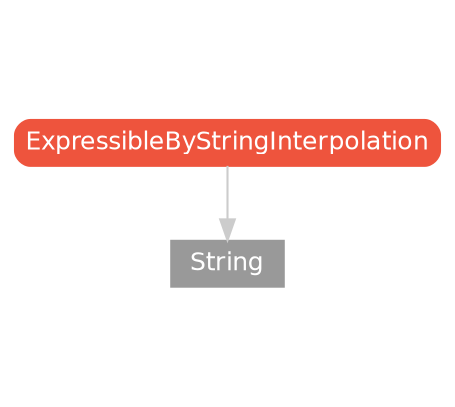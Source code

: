 strict digraph "ExpressibleByStringInterpolation - Type Hierarchy - SwiftDoc.org" {
    pad="0.1,0.8"
    node [shape=box, style="filled,rounded", color="#999999", fillcolor="#999999", fontcolor=white, fontname=Helvetica, fontnames="Helvetica,sansserif", fontsize=12, margin="0.07,0.05", height="0.3"]
    edge [color="#cccccc"]
    "ExpressibleByStringInterpolation" [URL="/protocol/ExpressibleByStringInterpolation/", style="filled,rounded", fillcolor="#ee543d", color="#ee543d"]
    "String" [URL="/type/String/hierarchy/", style=filled]    "ExpressibleByStringInterpolation" -> "String"
    subgraph Types {
        rank = max; "String";
    }
}